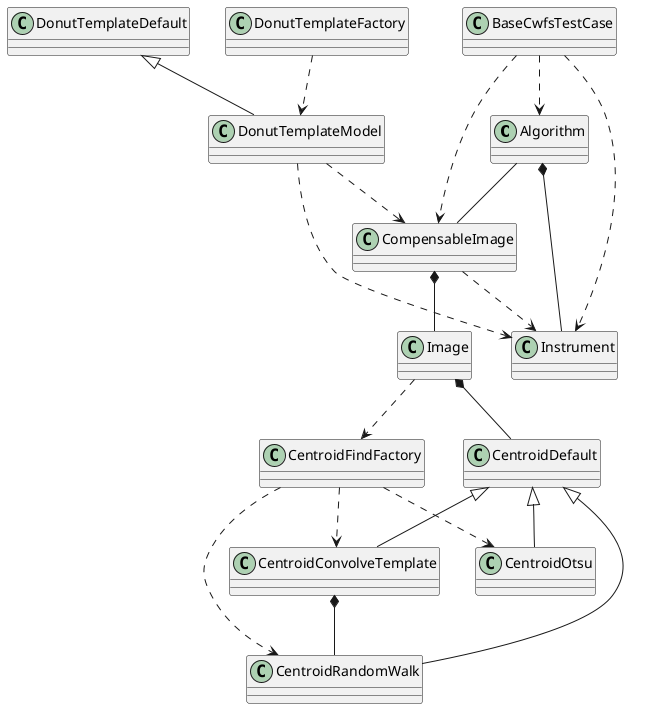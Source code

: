 @startuml
Algorithm *-- Instrument
CompensableImage *-- Image
Algorithm -- CompensableImage
CompensableImage ..> Instrument
CentroidDefault <|-- CentroidRandomWalk
CentroidDefault <|-- CentroidOtsu
CentroidDefault <|-- CentroidConvolveTemplate
CentroidFindFactory ..> CentroidRandomWalk
CentroidFindFactory ..> CentroidOtsu
CentroidFindFactory ..> CentroidConvolveTemplate
CentroidConvolveTemplate *-- CentroidRandomWalk
DonutTemplateDefault <|-- DonutTemplateModel
DonutTemplateFactory ..> DonutTemplateModel
DonutTemplateModel ..> CompensableImage
DonutTemplateModel ..> Instrument
Image ..> CentroidFindFactory
Image *-- CentroidDefault
BaseCwfsTestCase ..> CompensableImage
BaseCwfsTestCase ..> Instrument
BaseCwfsTestCase ..> Algorithm
@enduml
